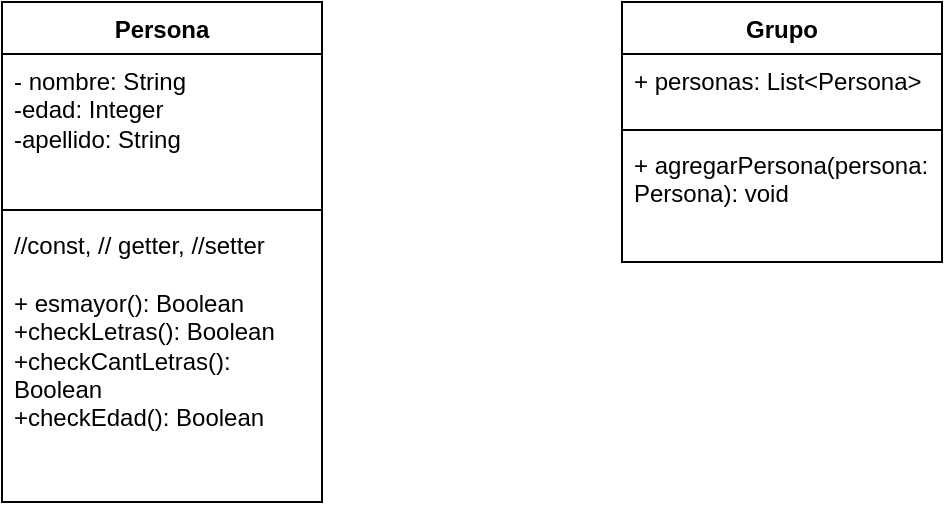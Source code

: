 <mxfile version="24.7.17">
  <diagram name="Página-1" id="vxVQWv9nsZKvEhQR4mf9">
    <mxGraphModel dx="1050" dy="530" grid="1" gridSize="10" guides="1" tooltips="1" connect="1" arrows="1" fold="1" page="1" pageScale="1" pageWidth="827" pageHeight="1169" math="0" shadow="0">
      <root>
        <mxCell id="0" />
        <mxCell id="1" parent="0" />
        <mxCell id="5L7OTWlL5EHcYGXnFKWr-1" value="Persona" style="swimlane;fontStyle=1;align=center;verticalAlign=top;childLayout=stackLayout;horizontal=1;startSize=26;horizontalStack=0;resizeParent=1;resizeParentMax=0;resizeLast=0;collapsible=1;marginBottom=0;whiteSpace=wrap;html=1;" vertex="1" parent="1">
          <mxGeometry x="120" y="80" width="160" height="250" as="geometry" />
        </mxCell>
        <mxCell id="5L7OTWlL5EHcYGXnFKWr-2" value="- nombre: String&lt;div&gt;-edad: Integer&lt;/div&gt;&lt;div&gt;-apellido: String&lt;/div&gt;" style="text;strokeColor=none;fillColor=none;align=left;verticalAlign=top;spacingLeft=4;spacingRight=4;overflow=hidden;rotatable=0;points=[[0,0.5],[1,0.5]];portConstraint=eastwest;whiteSpace=wrap;html=1;" vertex="1" parent="5L7OTWlL5EHcYGXnFKWr-1">
          <mxGeometry y="26" width="160" height="74" as="geometry" />
        </mxCell>
        <mxCell id="5L7OTWlL5EHcYGXnFKWr-3" value="" style="line;strokeWidth=1;fillColor=none;align=left;verticalAlign=middle;spacingTop=-1;spacingLeft=3;spacingRight=3;rotatable=0;labelPosition=right;points=[];portConstraint=eastwest;strokeColor=inherit;" vertex="1" parent="5L7OTWlL5EHcYGXnFKWr-1">
          <mxGeometry y="100" width="160" height="8" as="geometry" />
        </mxCell>
        <mxCell id="5L7OTWlL5EHcYGXnFKWr-4" value="&lt;div&gt;//const, // getter, //setter&lt;/div&gt;&lt;div&gt;&lt;br&gt;&lt;/div&gt;+ esmayor(): Boolean&lt;div&gt;+checkLetras(): Boolean&lt;/div&gt;&lt;div&gt;+checkCantLetras(): Boolean&lt;/div&gt;&lt;div&gt;+checkEdad(): Boolean&lt;/div&gt;" style="text;strokeColor=none;fillColor=none;align=left;verticalAlign=top;spacingLeft=4;spacingRight=4;overflow=hidden;rotatable=0;points=[[0,0.5],[1,0.5]];portConstraint=eastwest;whiteSpace=wrap;html=1;" vertex="1" parent="5L7OTWlL5EHcYGXnFKWr-1">
          <mxGeometry y="108" width="160" height="142" as="geometry" />
        </mxCell>
        <mxCell id="5L7OTWlL5EHcYGXnFKWr-5" value="Grupo" style="swimlane;fontStyle=1;align=center;verticalAlign=top;childLayout=stackLayout;horizontal=1;startSize=26;horizontalStack=0;resizeParent=1;resizeParentMax=0;resizeLast=0;collapsible=1;marginBottom=0;whiteSpace=wrap;html=1;" vertex="1" parent="1">
          <mxGeometry x="430" y="80" width="160" height="130" as="geometry" />
        </mxCell>
        <mxCell id="5L7OTWlL5EHcYGXnFKWr-6" value="+ personas: List&amp;lt;Persona&amp;gt;" style="text;strokeColor=none;fillColor=none;align=left;verticalAlign=top;spacingLeft=4;spacingRight=4;overflow=hidden;rotatable=0;points=[[0,0.5],[1,0.5]];portConstraint=eastwest;whiteSpace=wrap;html=1;" vertex="1" parent="5L7OTWlL5EHcYGXnFKWr-5">
          <mxGeometry y="26" width="160" height="34" as="geometry" />
        </mxCell>
        <mxCell id="5L7OTWlL5EHcYGXnFKWr-7" value="" style="line;strokeWidth=1;fillColor=none;align=left;verticalAlign=middle;spacingTop=-1;spacingLeft=3;spacingRight=3;rotatable=0;labelPosition=right;points=[];portConstraint=eastwest;strokeColor=inherit;" vertex="1" parent="5L7OTWlL5EHcYGXnFKWr-5">
          <mxGeometry y="60" width="160" height="8" as="geometry" />
        </mxCell>
        <mxCell id="5L7OTWlL5EHcYGXnFKWr-8" value="+ agregarPersona(persona: Persona): void" style="text;strokeColor=none;fillColor=none;align=left;verticalAlign=top;spacingLeft=4;spacingRight=4;overflow=hidden;rotatable=0;points=[[0,0.5],[1,0.5]];portConstraint=eastwest;whiteSpace=wrap;html=1;" vertex="1" parent="5L7OTWlL5EHcYGXnFKWr-5">
          <mxGeometry y="68" width="160" height="62" as="geometry" />
        </mxCell>
      </root>
    </mxGraphModel>
  </diagram>
</mxfile>
